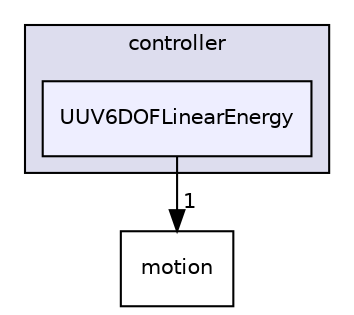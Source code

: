 digraph "/root/scrimmage/scrimmage/include/scrimmage/plugins/controller/UUV6DOFLinearEnergy" {
  compound=true
  node [ fontsize="10", fontname="Helvetica"];
  edge [ labelfontsize="10", labelfontname="Helvetica"];
  subgraph clusterdir_da9620d34cca5c42773312c818662e06 {
    graph [ bgcolor="#ddddee", pencolor="black", label="controller" fontname="Helvetica", fontsize="10", URL="dir_da9620d34cca5c42773312c818662e06.html"]
  dir_3d7d22305d5431dc9e37b911edd43aab [shape=box, label="UUV6DOFLinearEnergy", style="filled", fillcolor="#eeeeff", pencolor="black", URL="dir_3d7d22305d5431dc9e37b911edd43aab.html"];
  }
  dir_225ac9950e75cf8b57b2a00ffecc8137 [shape=box label="motion" URL="dir_225ac9950e75cf8b57b2a00ffecc8137.html"];
  dir_3d7d22305d5431dc9e37b911edd43aab->dir_225ac9950e75cf8b57b2a00ffecc8137 [headlabel="1", labeldistance=1.5 headhref="dir_000082_000012.html"];
}
